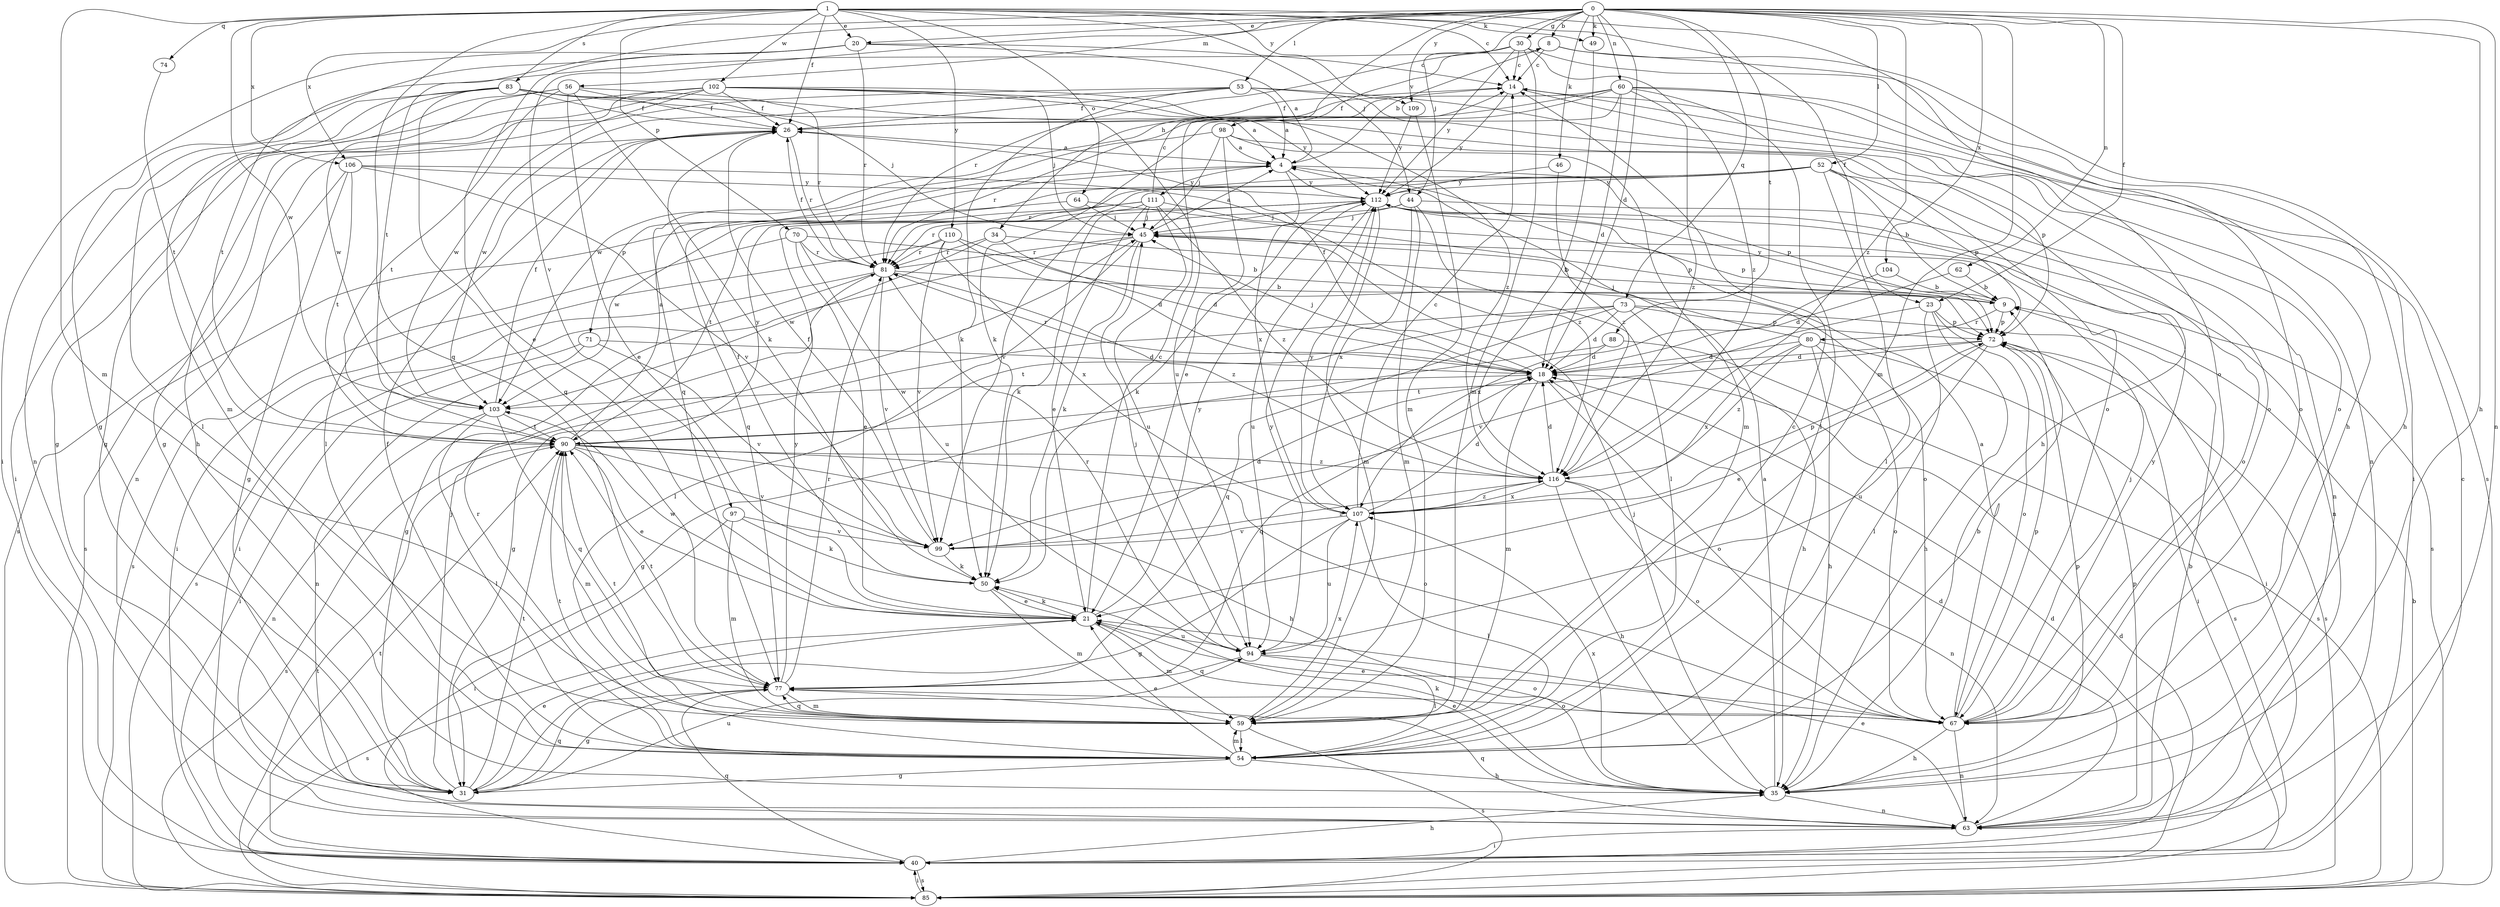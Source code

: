 strict digraph  {
0;
1;
4;
8;
9;
14;
18;
20;
21;
23;
26;
30;
31;
34;
35;
40;
44;
45;
46;
49;
50;
52;
53;
54;
56;
59;
60;
62;
63;
64;
67;
70;
71;
72;
73;
74;
77;
80;
81;
83;
85;
88;
90;
94;
97;
98;
99;
102;
103;
104;
106;
107;
109;
110;
111;
112;
116;
0 -> 8  [label=b];
0 -> 18  [label=d];
0 -> 20  [label=e];
0 -> 23  [label=f];
0 -> 30  [label=g];
0 -> 34  [label=h];
0 -> 35  [label=h];
0 -> 44  [label=j];
0 -> 46  [label=k];
0 -> 49  [label=k];
0 -> 52  [label=l];
0 -> 53  [label=l];
0 -> 56  [label=m];
0 -> 59  [label=m];
0 -> 60  [label=n];
0 -> 62  [label=n];
0 -> 63  [label=n];
0 -> 73  [label=q];
0 -> 88  [label=t];
0 -> 90  [label=t];
0 -> 97  [label=v];
0 -> 104  [label=x];
0 -> 106  [label=x];
0 -> 109  [label=y];
0 -> 116  [label=z];
1 -> 14  [label=c];
1 -> 20  [label=e];
1 -> 23  [label=f];
1 -> 26  [label=f];
1 -> 44  [label=j];
1 -> 49  [label=k];
1 -> 59  [label=m];
1 -> 64  [label=o];
1 -> 67  [label=o];
1 -> 70  [label=p];
1 -> 74  [label=q];
1 -> 77  [label=q];
1 -> 83  [label=s];
1 -> 102  [label=w];
1 -> 103  [label=w];
1 -> 106  [label=x];
1 -> 109  [label=y];
1 -> 110  [label=y];
4 -> 8  [label=b];
4 -> 71  [label=p];
4 -> 72  [label=p];
4 -> 107  [label=x];
4 -> 111  [label=y];
4 -> 112  [label=y];
8 -> 14  [label=c];
8 -> 35  [label=h];
8 -> 85  [label=s];
8 -> 98  [label=v];
9 -> 72  [label=p];
9 -> 80  [label=r];
9 -> 112  [label=y];
14 -> 26  [label=f];
14 -> 63  [label=n];
14 -> 67  [label=o];
14 -> 112  [label=y];
18 -> 26  [label=f];
18 -> 45  [label=j];
18 -> 59  [label=m];
18 -> 67  [label=o];
18 -> 77  [label=q];
18 -> 81  [label=r];
18 -> 103  [label=w];
20 -> 4  [label=a];
20 -> 14  [label=c];
20 -> 21  [label=e];
20 -> 40  [label=i];
20 -> 81  [label=r];
20 -> 90  [label=t];
21 -> 14  [label=c];
21 -> 50  [label=k];
21 -> 59  [label=m];
21 -> 85  [label=s];
21 -> 94  [label=u];
21 -> 103  [label=w];
21 -> 112  [label=y];
23 -> 35  [label=h];
23 -> 54  [label=l];
23 -> 67  [label=o];
23 -> 72  [label=p];
23 -> 99  [label=v];
26 -> 4  [label=a];
26 -> 54  [label=l];
26 -> 63  [label=n];
26 -> 81  [label=r];
30 -> 14  [label=c];
30 -> 31  [label=g];
30 -> 35  [label=h];
30 -> 59  [label=m];
30 -> 81  [label=r];
30 -> 112  [label=y];
30 -> 116  [label=z];
31 -> 21  [label=e];
31 -> 45  [label=j];
31 -> 77  [label=q];
31 -> 90  [label=t];
31 -> 94  [label=u];
34 -> 9  [label=b];
34 -> 18  [label=d];
34 -> 81  [label=r];
34 -> 103  [label=w];
35 -> 4  [label=a];
35 -> 21  [label=e];
35 -> 45  [label=j];
35 -> 50  [label=k];
35 -> 63  [label=n];
35 -> 72  [label=p];
35 -> 107  [label=x];
40 -> 14  [label=c];
40 -> 18  [label=d];
40 -> 35  [label=h];
40 -> 77  [label=q];
40 -> 85  [label=s];
40 -> 90  [label=t];
44 -> 45  [label=j];
44 -> 54  [label=l];
44 -> 59  [label=m];
44 -> 67  [label=o];
44 -> 81  [label=r];
44 -> 107  [label=x];
45 -> 4  [label=a];
45 -> 40  [label=i];
45 -> 50  [label=k];
45 -> 54  [label=l];
45 -> 81  [label=r];
46 -> 112  [label=y];
46 -> 116  [label=z];
49 -> 116  [label=z];
50 -> 21  [label=e];
50 -> 26  [label=f];
50 -> 59  [label=m];
52 -> 9  [label=b];
52 -> 54  [label=l];
52 -> 63  [label=n];
52 -> 72  [label=p];
52 -> 77  [label=q];
52 -> 81  [label=r];
52 -> 99  [label=v];
52 -> 112  [label=y];
53 -> 4  [label=a];
53 -> 26  [label=f];
53 -> 31  [label=g];
53 -> 35  [label=h];
53 -> 50  [label=k];
53 -> 67  [label=o];
53 -> 103  [label=w];
54 -> 9  [label=b];
54 -> 14  [label=c];
54 -> 21  [label=e];
54 -> 26  [label=f];
54 -> 31  [label=g];
54 -> 35  [label=h];
54 -> 59  [label=m];
54 -> 81  [label=r];
54 -> 90  [label=t];
56 -> 21  [label=e];
56 -> 26  [label=f];
56 -> 31  [label=g];
56 -> 50  [label=k];
56 -> 81  [label=r];
56 -> 90  [label=t];
56 -> 103  [label=w];
59 -> 54  [label=l];
59 -> 77  [label=q];
59 -> 85  [label=s];
59 -> 90  [label=t];
59 -> 107  [label=x];
60 -> 18  [label=d];
60 -> 26  [label=f];
60 -> 40  [label=i];
60 -> 50  [label=k];
60 -> 54  [label=l];
60 -> 67  [label=o];
60 -> 77  [label=q];
60 -> 103  [label=w];
60 -> 116  [label=z];
62 -> 9  [label=b];
62 -> 18  [label=d];
63 -> 9  [label=b];
63 -> 18  [label=d];
63 -> 21  [label=e];
63 -> 40  [label=i];
63 -> 72  [label=p];
63 -> 77  [label=q];
64 -> 45  [label=j];
64 -> 72  [label=p];
64 -> 85  [label=s];
67 -> 4  [label=a];
67 -> 21  [label=e];
67 -> 35  [label=h];
67 -> 45  [label=j];
67 -> 63  [label=n];
67 -> 72  [label=p];
67 -> 112  [label=y];
70 -> 9  [label=b];
70 -> 21  [label=e];
70 -> 81  [label=r];
70 -> 85  [label=s];
70 -> 94  [label=u];
71 -> 18  [label=d];
71 -> 40  [label=i];
71 -> 63  [label=n];
71 -> 99  [label=v];
72 -> 18  [label=d];
72 -> 21  [label=e];
72 -> 40  [label=i];
72 -> 85  [label=s];
72 -> 90  [label=t];
72 -> 94  [label=u];
73 -> 18  [label=d];
73 -> 31  [label=g];
73 -> 35  [label=h];
73 -> 40  [label=i];
73 -> 72  [label=p];
73 -> 77  [label=q];
73 -> 90  [label=t];
74 -> 90  [label=t];
77 -> 31  [label=g];
77 -> 59  [label=m];
77 -> 67  [label=o];
77 -> 81  [label=r];
77 -> 90  [label=t];
77 -> 112  [label=y];
80 -> 18  [label=d];
80 -> 35  [label=h];
80 -> 45  [label=j];
80 -> 67  [label=o];
80 -> 85  [label=s];
80 -> 107  [label=x];
80 -> 116  [label=z];
81 -> 9  [label=b];
81 -> 26  [label=f];
81 -> 31  [label=g];
81 -> 85  [label=s];
81 -> 99  [label=v];
81 -> 116  [label=z];
83 -> 26  [label=f];
83 -> 45  [label=j];
83 -> 54  [label=l];
83 -> 59  [label=m];
83 -> 63  [label=n];
83 -> 67  [label=o];
83 -> 77  [label=q];
83 -> 94  [label=u];
85 -> 9  [label=b];
85 -> 18  [label=d];
85 -> 40  [label=i];
85 -> 90  [label=t];
88 -> 18  [label=d];
88 -> 31  [label=g];
88 -> 85  [label=s];
90 -> 4  [label=a];
90 -> 21  [label=e];
90 -> 35  [label=h];
90 -> 59  [label=m];
90 -> 67  [label=o];
90 -> 85  [label=s];
90 -> 99  [label=v];
90 -> 112  [label=y];
90 -> 116  [label=z];
94 -> 45  [label=j];
94 -> 54  [label=l];
94 -> 67  [label=o];
94 -> 77  [label=q];
94 -> 81  [label=r];
94 -> 112  [label=y];
97 -> 40  [label=i];
97 -> 50  [label=k];
97 -> 59  [label=m];
97 -> 99  [label=v];
98 -> 4  [label=a];
98 -> 21  [label=e];
98 -> 45  [label=j];
98 -> 59  [label=m];
98 -> 72  [label=p];
98 -> 81  [label=r];
99 -> 18  [label=d];
99 -> 26  [label=f];
99 -> 50  [label=k];
99 -> 116  [label=z];
102 -> 4  [label=a];
102 -> 26  [label=f];
102 -> 31  [label=g];
102 -> 35  [label=h];
102 -> 40  [label=i];
102 -> 45  [label=j];
102 -> 103  [label=w];
102 -> 112  [label=y];
102 -> 116  [label=z];
103 -> 26  [label=f];
103 -> 54  [label=l];
103 -> 63  [label=n];
103 -> 77  [label=q];
103 -> 90  [label=t];
104 -> 9  [label=b];
104 -> 107  [label=x];
106 -> 31  [label=g];
106 -> 85  [label=s];
106 -> 90  [label=t];
106 -> 99  [label=v];
106 -> 112  [label=y];
106 -> 116  [label=z];
107 -> 14  [label=c];
107 -> 18  [label=d];
107 -> 31  [label=g];
107 -> 54  [label=l];
107 -> 72  [label=p];
107 -> 94  [label=u];
107 -> 99  [label=v];
107 -> 112  [label=y];
107 -> 116  [label=z];
109 -> 59  [label=m];
109 -> 112  [label=y];
110 -> 18  [label=d];
110 -> 40  [label=i];
110 -> 67  [label=o];
110 -> 81  [label=r];
110 -> 99  [label=v];
110 -> 107  [label=x];
111 -> 14  [label=c];
111 -> 21  [label=e];
111 -> 45  [label=j];
111 -> 50  [label=k];
111 -> 85  [label=s];
111 -> 90  [label=t];
111 -> 94  [label=u];
111 -> 103  [label=w];
111 -> 116  [label=z];
112 -> 45  [label=j];
112 -> 50  [label=k];
112 -> 59  [label=m];
112 -> 63  [label=n];
112 -> 72  [label=p];
112 -> 94  [label=u];
116 -> 18  [label=d];
116 -> 35  [label=h];
116 -> 63  [label=n];
116 -> 67  [label=o];
116 -> 107  [label=x];
}
